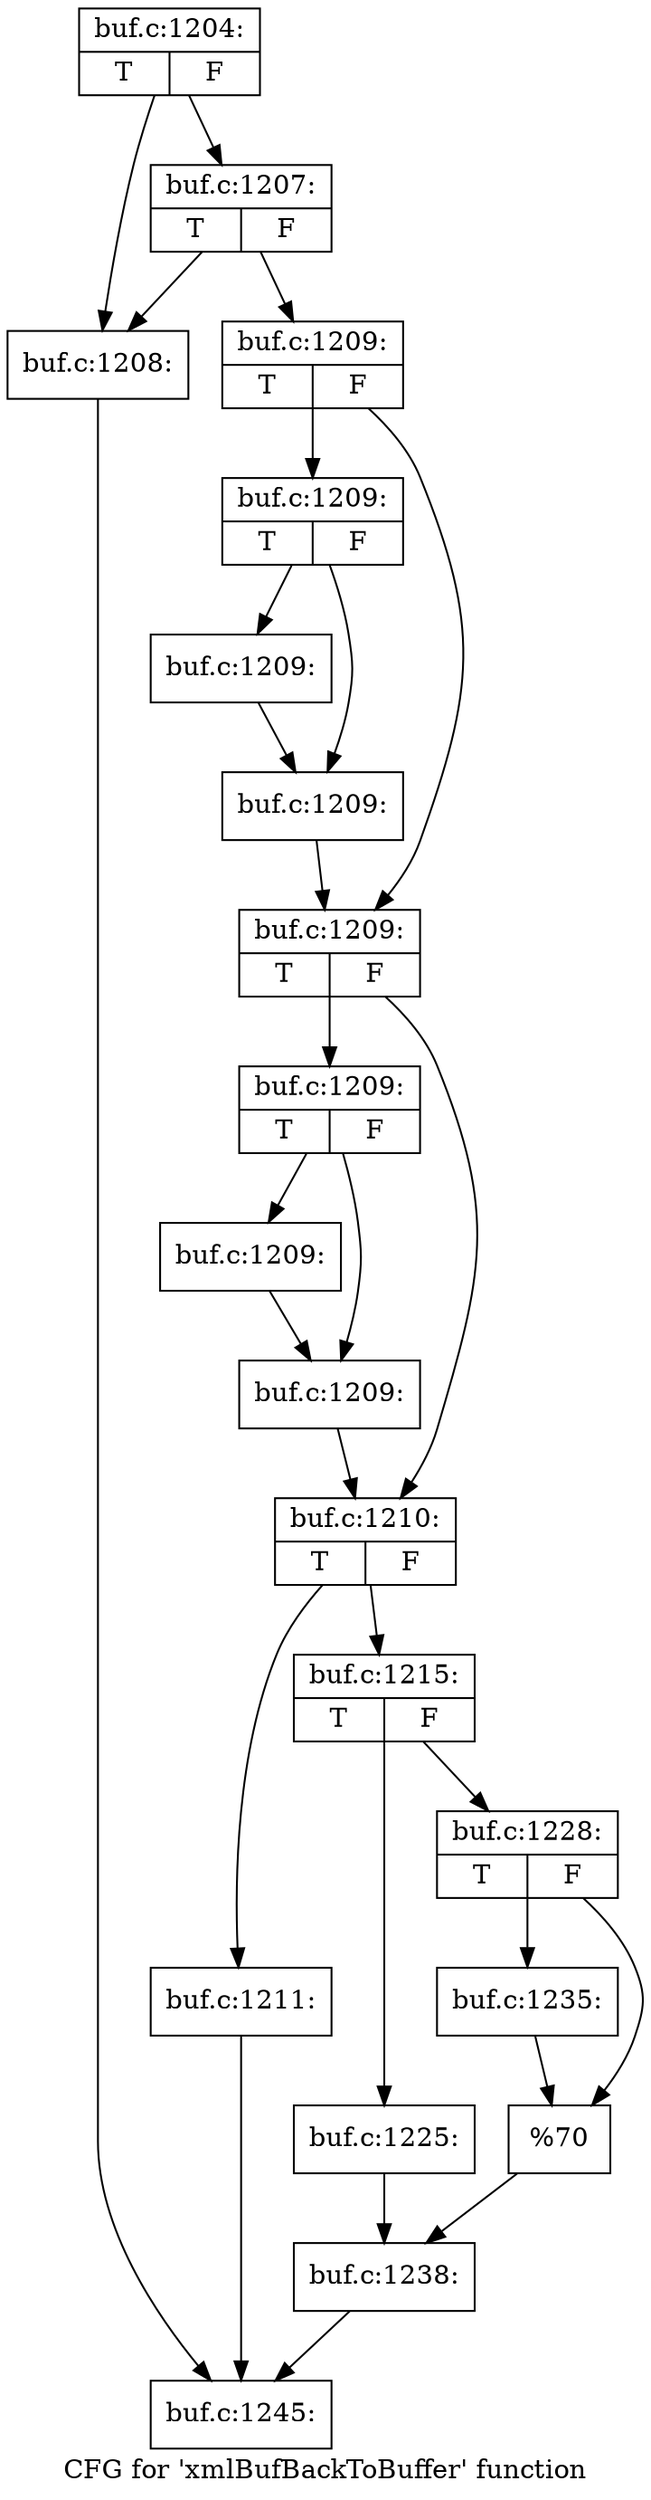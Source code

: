 digraph "CFG for 'xmlBufBackToBuffer' function" {
	label="CFG for 'xmlBufBackToBuffer' function";

	Node0x5645130 [shape=record,label="{buf.c:1204:|{<s0>T|<s1>F}}"];
	Node0x5645130 -> Node0x56453e0;
	Node0x5645130 -> Node0x5645480;
	Node0x5645480 [shape=record,label="{buf.c:1207:|{<s0>T|<s1>F}}"];
	Node0x5645480 -> Node0x56453e0;
	Node0x5645480 -> Node0x5645430;
	Node0x56453e0 [shape=record,label="{buf.c:1208:}"];
	Node0x56453e0 -> Node0x564ab00;
	Node0x5645430 [shape=record,label="{buf.c:1209:|{<s0>T|<s1>F}}"];
	Node0x5645430 -> Node0x564b890;
	Node0x5645430 -> Node0x564b8e0;
	Node0x564b890 [shape=record,label="{buf.c:1209:|{<s0>T|<s1>F}}"];
	Node0x564b890 -> Node0x564be60;
	Node0x564b890 -> Node0x564beb0;
	Node0x564be60 [shape=record,label="{buf.c:1209:}"];
	Node0x564be60 -> Node0x564beb0;
	Node0x564beb0 [shape=record,label="{buf.c:1209:}"];
	Node0x564beb0 -> Node0x564b8e0;
	Node0x564b8e0 [shape=record,label="{buf.c:1209:|{<s0>T|<s1>F}}"];
	Node0x564b8e0 -> Node0x564c550;
	Node0x564b8e0 -> Node0x564c5a0;
	Node0x564c550 [shape=record,label="{buf.c:1209:|{<s0>T|<s1>F}}"];
	Node0x564c550 -> Node0x564cb20;
	Node0x564c550 -> Node0x564cb70;
	Node0x564cb20 [shape=record,label="{buf.c:1209:}"];
	Node0x564cb20 -> Node0x564cb70;
	Node0x564cb70 [shape=record,label="{buf.c:1209:}"];
	Node0x564cb70 -> Node0x564c5a0;
	Node0x564c5a0 [shape=record,label="{buf.c:1210:|{<s0>T|<s1>F}}"];
	Node0x564c5a0 -> Node0x564d270;
	Node0x564c5a0 -> Node0x564d2c0;
	Node0x564d270 [shape=record,label="{buf.c:1211:}"];
	Node0x564d270 -> Node0x564ab00;
	Node0x564d2c0 [shape=record,label="{buf.c:1215:|{<s0>T|<s1>F}}"];
	Node0x564d2c0 -> Node0x564dd10;
	Node0x564d2c0 -> Node0x564ddb0;
	Node0x564dd10 [shape=record,label="{buf.c:1225:}"];
	Node0x564dd10 -> Node0x564dd60;
	Node0x564ddb0 [shape=record,label="{buf.c:1228:|{<s0>T|<s1>F}}"];
	Node0x564ddb0 -> Node0x52b80e0;
	Node0x564ddb0 -> Node0x5593780;
	Node0x52b80e0 [shape=record,label="{buf.c:1235:}"];
	Node0x52b80e0 -> Node0x5593780;
	Node0x5593780 [shape=record,label="{%70}"];
	Node0x5593780 -> Node0x564dd60;
	Node0x564dd60 [shape=record,label="{buf.c:1238:}"];
	Node0x564dd60 -> Node0x564ab00;
	Node0x564ab00 [shape=record,label="{buf.c:1245:}"];
}
